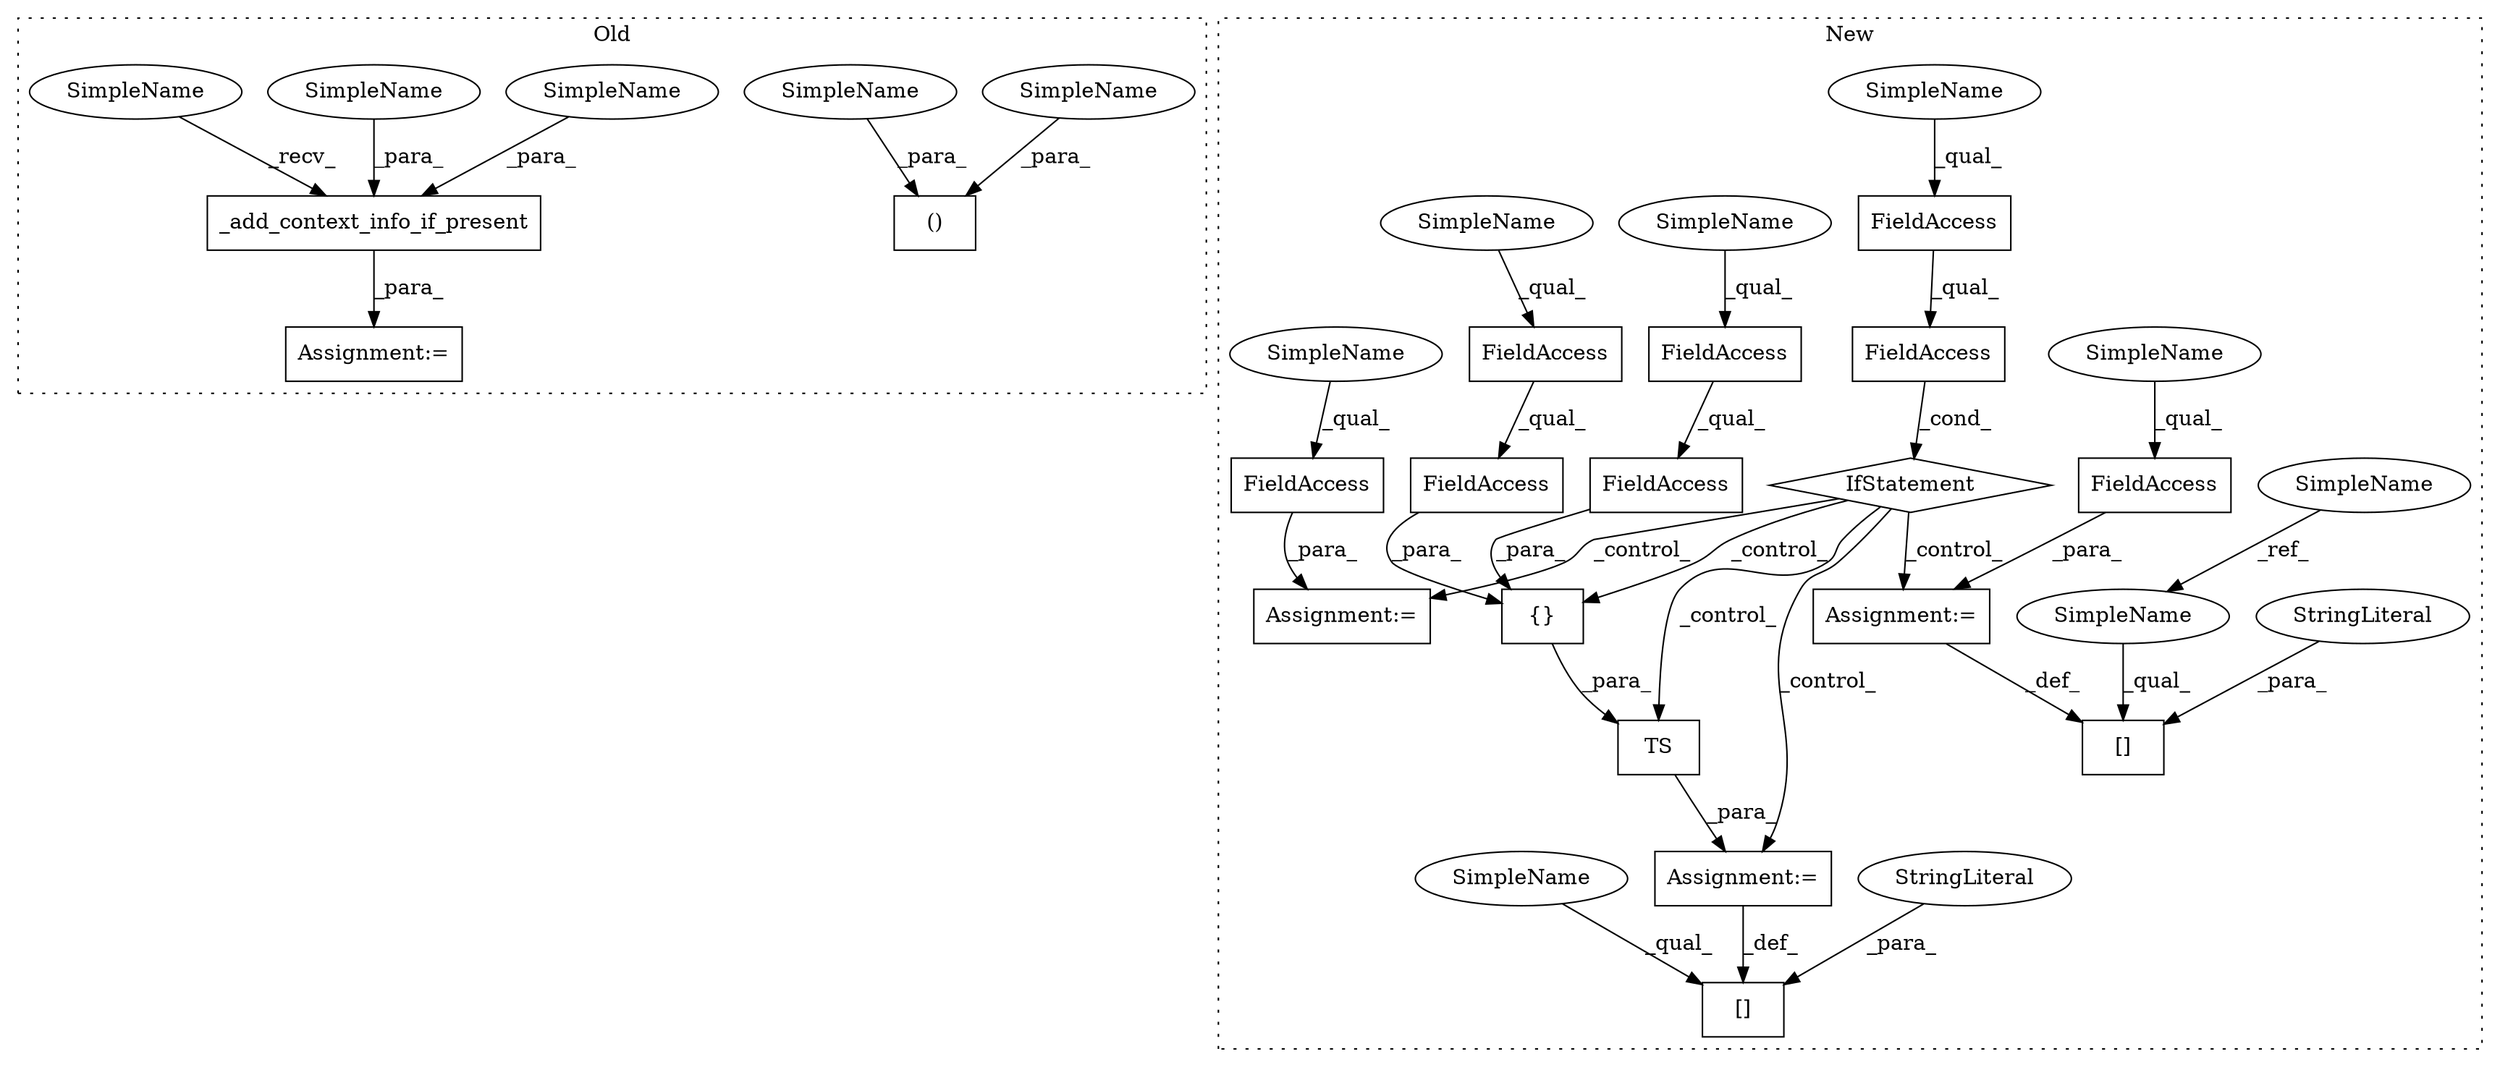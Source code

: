 digraph G {
subgraph cluster0 {
1 [label="_add_context_info_if_present" a="32" s="2247,2288" l="29,1" shape="box"];
11 [label="Assignment:=" a="7" s="2240" l="2" shape="box"];
20 [label="()" a="106" s="2216" l="24" shape="box"];
24 [label="SimpleName" a="42" s="2282" l="6" shape="ellipse"];
25 [label="SimpleName" a="42" s="2234" l="6" shape="ellipse"];
26 [label="SimpleName" a="42" s="2242" l="4" shape="ellipse"];
30 [label="SimpleName" a="42" s="2216" l="5" shape="ellipse"];
31 [label="SimpleName" a="42" s="2276" l="5" shape="ellipse"];
label = "Old";
style="dotted";
}
subgraph cluster1 {
2 [label="[]" a="2" s="3691,3707" l="7,1" shape="box"];
3 [label="{}" a="4" s="3721,3784" l="1,1" shape="box"];
4 [label="FieldAccess" a="22" s="3575" l="30" shape="box"];
5 [label="FieldAccess" a="22" s="3575" l="11" shape="box"];
6 [label="FieldAccess" a="22" s="3738" l="11" shape="box"];
7 [label="FieldAccess" a="22" s="3761" l="11" shape="box"];
8 [label="FieldAccess" a="22" s="3761" l="23" shape="box"];
9 [label="FieldAccess" a="22" s="3738" l="22" shape="box"];
10 [label="IfStatement" a="25" s="3571,3605" l="4,2" shape="diamond"];
12 [label="StringLiteral" a="45" s="3698" l="9" shape="ellipse"];
13 [label="Assignment:=" a="7" s="3664" l="1" shape="box"];
14 [label="[]" a="2" s="3648,3663" l="6,1" shape="box"];
15 [label="FieldAccess" a="22" s="3665" l="18" shape="box"];
16 [label="FieldAccess" a="22" s="3618" l="22" shape="box"];
17 [label="StringLiteral" a="45" s="3654" l="9" shape="ellipse"];
18 [label="Assignment:=" a="7" s="3708" l="1" shape="box"];
19 [label="Assignment:=" a="7" s="3617" l="1" shape="box"];
21 [label="SimpleName" a="42" s="3342" l="5" shape="ellipse"];
22 [label="TS" a="32" s="3709,3785" l="3,1" shape="box"];
23 [label="SimpleName" a="42" s="3648" l="5" shape="ellipse"];
27 [label="SimpleName" a="42" s="3738" l="4" shape="ellipse"];
28 [label="SimpleName" a="42" s="3761" l="4" shape="ellipse"];
29 [label="SimpleName" a="42" s="3575" l="4" shape="ellipse"];
32 [label="SimpleName" a="42" s="3691" l="6" shape="ellipse"];
33 [label="SimpleName" a="42" s="3665" l="10" shape="ellipse"];
34 [label="SimpleName" a="42" s="3618" l="10" shape="ellipse"];
label = "New";
style="dotted";
}
1 -> 11 [label="_para_"];
3 -> 22 [label="_para_"];
4 -> 10 [label="_cond_"];
5 -> 4 [label="_qual_"];
6 -> 9 [label="_qual_"];
7 -> 8 [label="_qual_"];
8 -> 3 [label="_para_"];
9 -> 3 [label="_para_"];
10 -> 3 [label="_control_"];
10 -> 22 [label="_control_"];
10 -> 13 [label="_control_"];
10 -> 18 [label="_control_"];
10 -> 19 [label="_control_"];
12 -> 2 [label="_para_"];
13 -> 14 [label="_def_"];
15 -> 13 [label="_para_"];
16 -> 19 [label="_para_"];
17 -> 14 [label="_para_"];
18 -> 2 [label="_def_"];
21 -> 23 [label="_ref_"];
22 -> 18 [label="_para_"];
23 -> 14 [label="_qual_"];
24 -> 1 [label="_para_"];
25 -> 20 [label="_para_"];
26 -> 1 [label="_recv_"];
27 -> 6 [label="_qual_"];
28 -> 7 [label="_qual_"];
29 -> 5 [label="_qual_"];
30 -> 20 [label="_para_"];
31 -> 1 [label="_para_"];
32 -> 2 [label="_qual_"];
33 -> 15 [label="_qual_"];
34 -> 16 [label="_qual_"];
}